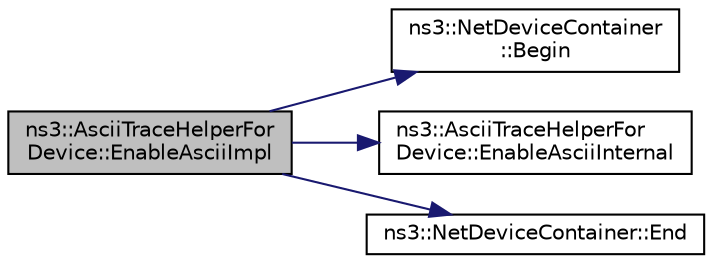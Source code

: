 digraph "ns3::AsciiTraceHelperForDevice::EnableAsciiImpl"
{
 // LATEX_PDF_SIZE
  edge [fontname="Helvetica",fontsize="10",labelfontname="Helvetica",labelfontsize="10"];
  node [fontname="Helvetica",fontsize="10",shape=record];
  rankdir="LR";
  Node1 [label="ns3::AsciiTraceHelperFor\lDevice::EnableAsciiImpl",height=0.2,width=0.4,color="black", fillcolor="grey75", style="filled", fontcolor="black",tooltip="Enable ascii trace output on each device in the container which is of the appropriate type (implement..."];
  Node1 -> Node2 [color="midnightblue",fontsize="10",style="solid",fontname="Helvetica"];
  Node2 [label="ns3::NetDeviceContainer\l::Begin",height=0.2,width=0.4,color="black", fillcolor="white", style="filled",URL="$classns3_1_1_net_device_container.html#a4ddc336af319061f5b61c515f0453242",tooltip="Get an iterator which refers to the first NetDevice in the container."];
  Node1 -> Node3 [color="midnightblue",fontsize="10",style="solid",fontname="Helvetica"];
  Node3 [label="ns3::AsciiTraceHelperFor\lDevice::EnableAsciiInternal",height=0.2,width=0.4,color="black", fillcolor="white", style="filled",URL="$classns3_1_1_ascii_trace_helper_for_device.html#ab0eb42de1633994e75f4a4fd44bc79de",tooltip="Enable ascii trace output on the indicated net device."];
  Node1 -> Node4 [color="midnightblue",fontsize="10",style="solid",fontname="Helvetica"];
  Node4 [label="ns3::NetDeviceContainer::End",height=0.2,width=0.4,color="black", fillcolor="white", style="filled",URL="$classns3_1_1_net_device_container.html#a436d9df206570861f96c3f278eaccb92",tooltip="Get an iterator which indicates past-the-last NetDevice in the container."];
}
